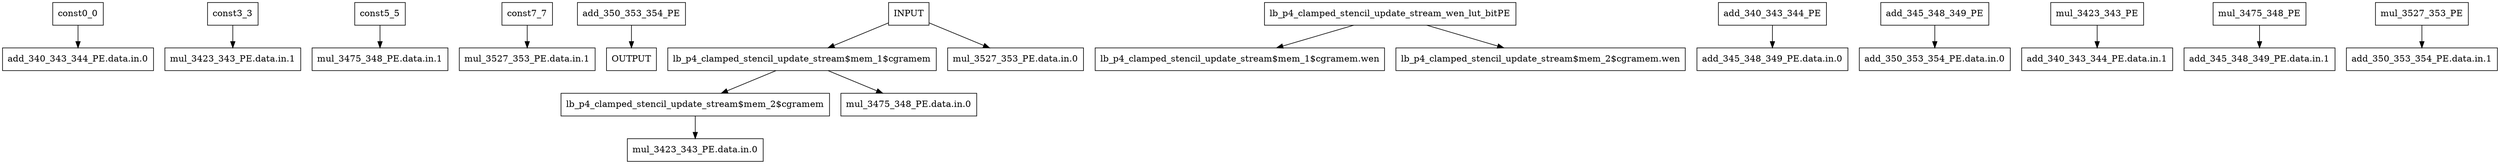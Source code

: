 digraph Diagram {
  node [shape=box]; # Comment
    "const0_0" -> "add_340_343_344_PE.data.in.0";
    "const3_3" -> "mul_3423_343_PE.data.in.1";
    "const5_5" -> "mul_3475_348_PE.data.in.1";
    "const7_7" -> "mul_3527_353_PE.data.in.1";
    "add_350_353_354_PE" -> "OUTPUT";
    "INPUT" -> "lb_p4_clamped_stencil_update_stream$mem_1$cgramem"; # fifo_depth 10
    "INPUT" -> "mul_3527_353_PE.data.in.0";
    "lb_p4_clamped_stencil_update_stream$mem_1$cgramem" -> "lb_p4_clamped_stencil_update_stream$mem_2$cgramem"; # fifo_depth 10
    "lb_p4_clamped_stencil_update_stream$mem_1$cgramem" -> "mul_3475_348_PE.data.in.0";
    "lb_p4_clamped_stencil_update_stream_wen_lut_bitPE" -> "lb_p4_clamped_stencil_update_stream$mem_1$cgramem.wen"; # lut_value 0xff
    "lb_p4_clamped_stencil_update_stream$mem_2$cgramem" -> "mul_3423_343_PE.data.in.0";
    "lb_p4_clamped_stencil_update_stream_wen_lut_bitPE" -> "lb_p4_clamped_stencil_update_stream$mem_2$cgramem.wen"; # lut_value 0xff
    "add_340_343_344_PE" -> "add_345_348_349_PE.data.in.0";
    "add_345_348_349_PE" -> "add_350_353_354_PE.data.in.0";
    "mul_3423_343_PE" -> "add_340_343_344_PE.data.in.1";
    "mul_3475_348_PE" -> "add_345_348_349_PE.data.in.1";
    "mul_3527_353_PE" -> "add_350_353_354_PE.data.in.1";
}
